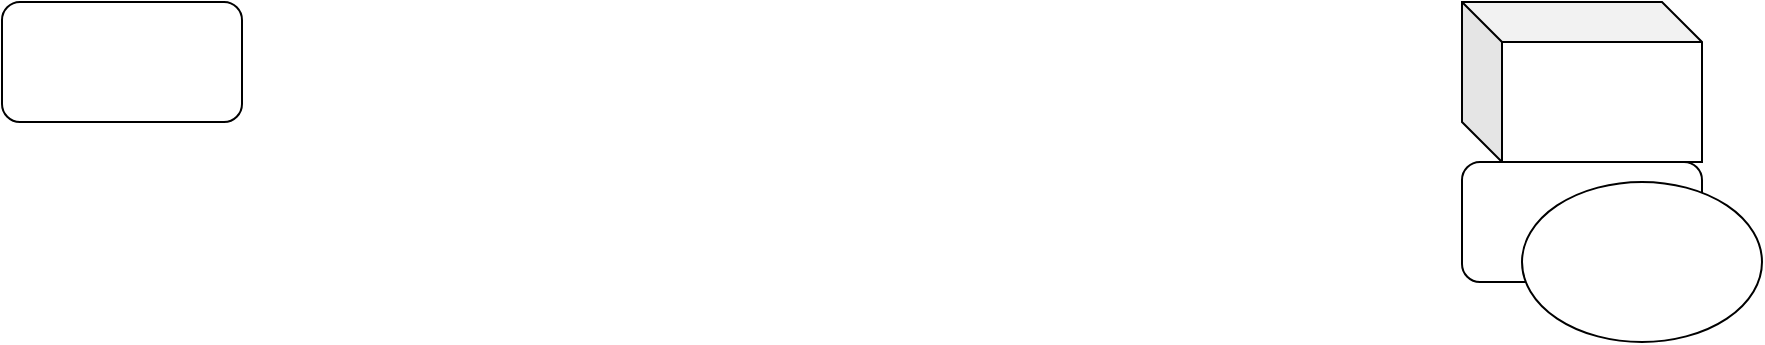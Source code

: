 <mxfile version="21.2.7" type="github">
  <diagram name="第 1 页" id="EWZ7ALrCD-mwq7kI-0kB">
    <mxGraphModel dx="2897" dy="698" grid="1" gridSize="10" guides="1" tooltips="1" connect="1" arrows="1" fold="1" page="1" pageScale="1" pageWidth="827" pageHeight="1169" math="0" shadow="0">
      <root>
        <mxCell id="0" />
        <mxCell id="1" parent="0" />
        <mxCell id="MhlYVb8rg-i8pfhM9goj-1" value="" style="rounded=1;whiteSpace=wrap;html=1;" parent="1" vertex="1">
          <mxGeometry x="260" y="280" width="120" height="60" as="geometry" />
        </mxCell>
        <mxCell id="MhlYVb8rg-i8pfhM9goj-2" value="" style="ellipse;whiteSpace=wrap;html=1;" parent="1" vertex="1">
          <mxGeometry x="290" y="290" width="120" height="80" as="geometry" />
        </mxCell>
        <mxCell id="MhlYVb8rg-i8pfhM9goj-3" value="" style="shape=cube;whiteSpace=wrap;html=1;boundedLbl=1;backgroundOutline=1;darkOpacity=0.05;darkOpacity2=0.1;" parent="1" vertex="1">
          <mxGeometry x="260" y="200" width="120" height="80" as="geometry" />
        </mxCell>
        <mxCell id="G3XnSCWbIS8oVGHDUSTX-1" value="" style="rounded=1;whiteSpace=wrap;html=1;" vertex="1" parent="1">
          <mxGeometry x="-470" y="200" width="120" height="60" as="geometry" />
        </mxCell>
      </root>
    </mxGraphModel>
  </diagram>
</mxfile>
